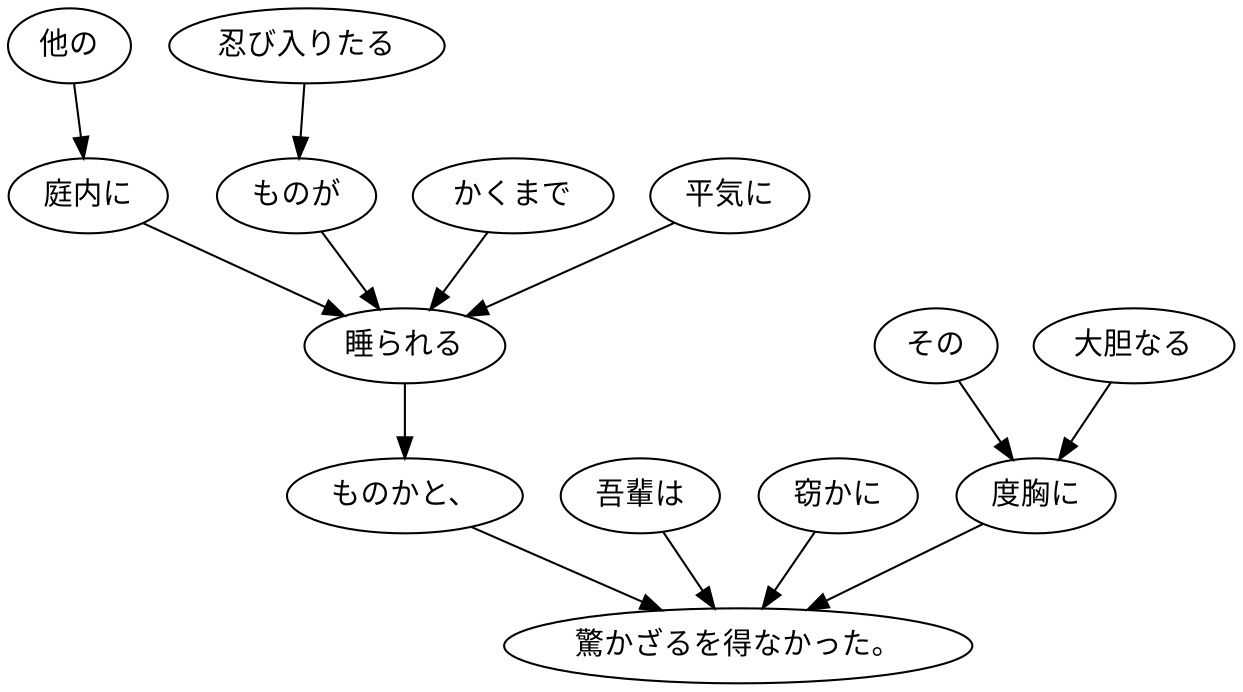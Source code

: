 digraph graph189 {
	node0 [label="他の"];
	node1 [label="庭内に"];
	node2 [label="忍び入りたる"];
	node3 [label="ものが"];
	node4 [label="かくまで"];
	node5 [label="平気に"];
	node6 [label="睡られる"];
	node7 [label="ものかと、"];
	node8 [label="吾輩は"];
	node9 [label="窃かに"];
	node10 [label="その"];
	node11 [label="大胆なる"];
	node12 [label="度胸に"];
	node13 [label="驚かざるを得なかった。"];
	node0 -> node1;
	node1 -> node6;
	node2 -> node3;
	node3 -> node6;
	node4 -> node6;
	node5 -> node6;
	node6 -> node7;
	node7 -> node13;
	node8 -> node13;
	node9 -> node13;
	node10 -> node12;
	node11 -> node12;
	node12 -> node13;
}
